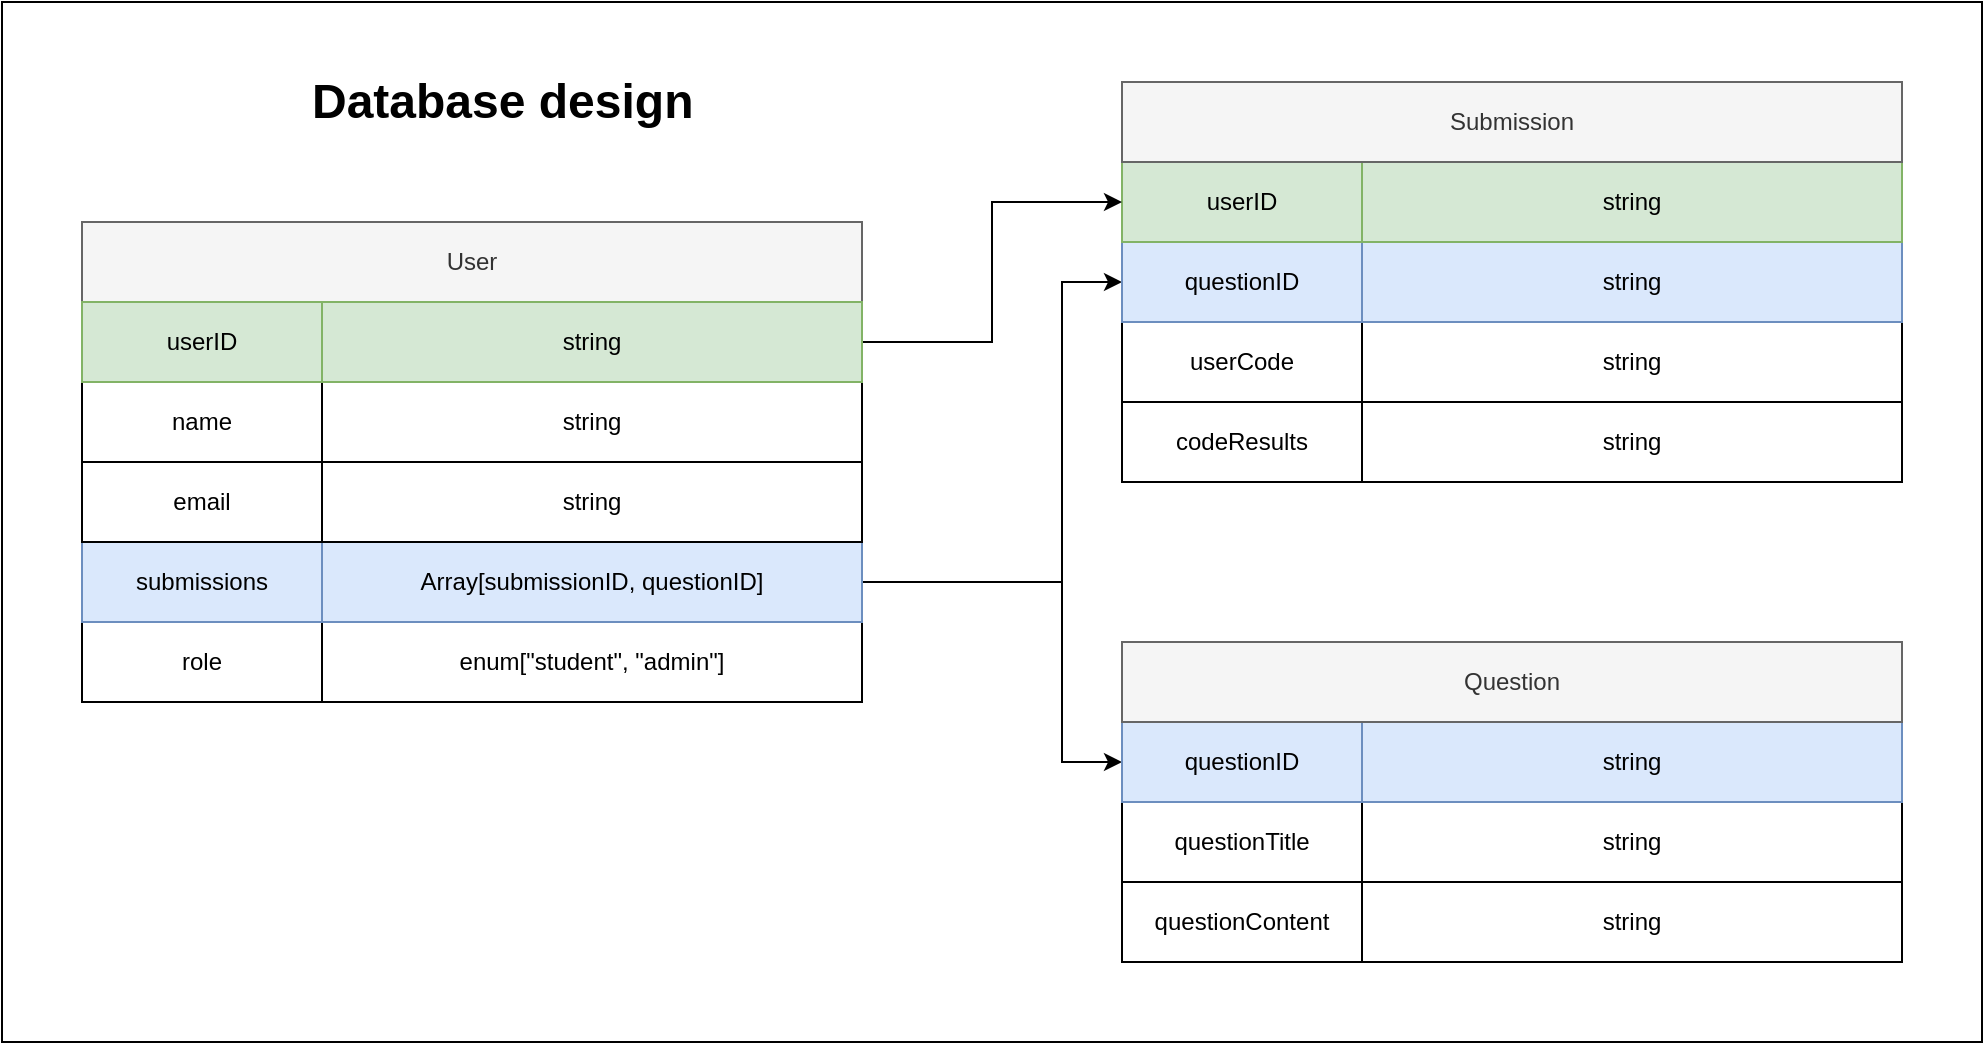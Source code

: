 <mxfile version="21.1.2" type="device">
  <diagram name="Page-1" id="X-0PKfQtnl4fATbN3AV_">
    <mxGraphModel dx="2284" dy="796" grid="1" gridSize="10" guides="1" tooltips="1" connect="1" arrows="1" fold="1" page="1" pageScale="1" pageWidth="850" pageHeight="1100" math="0" shadow="0">
      <root>
        <mxCell id="0" />
        <mxCell id="1" parent="0" />
        <mxCell id="SLmdqS__z21V0S5jzYKp-50" value="" style="rounded=0;whiteSpace=wrap;html=1;" vertex="1" parent="1">
          <mxGeometry x="-80" y="10" width="990" height="520" as="geometry" />
        </mxCell>
        <mxCell id="SLmdqS__z21V0S5jzYKp-3" value="role" style="rounded=0;whiteSpace=wrap;html=1;" vertex="1" parent="1">
          <mxGeometry x="-40" y="320" width="120" height="40" as="geometry" />
        </mxCell>
        <mxCell id="SLmdqS__z21V0S5jzYKp-4" value="enum[&quot;student&quot;, &quot;admin&quot;]" style="rounded=0;whiteSpace=wrap;html=1;" vertex="1" parent="1">
          <mxGeometry x="80" y="320" width="270" height="40" as="geometry" />
        </mxCell>
        <mxCell id="SLmdqS__z21V0S5jzYKp-5" value="submissions" style="rounded=0;whiteSpace=wrap;html=1;fillColor=#dae8fc;strokeColor=#6c8ebf;" vertex="1" parent="1">
          <mxGeometry x="-40" y="280" width="120" height="40" as="geometry" />
        </mxCell>
        <mxCell id="SLmdqS__z21V0S5jzYKp-47" style="edgeStyle=orthogonalEdgeStyle;rounded=0;orthogonalLoop=1;jettySize=auto;html=1;exitX=1;exitY=0.5;exitDx=0;exitDy=0;entryX=0;entryY=0.5;entryDx=0;entryDy=0;" edge="1" parent="1" source="SLmdqS__z21V0S5jzYKp-6" target="SLmdqS__z21V0S5jzYKp-17">
          <mxGeometry relative="1" as="geometry">
            <Array as="points">
              <mxPoint x="450" y="300" />
              <mxPoint x="450" y="150" />
            </Array>
          </mxGeometry>
        </mxCell>
        <mxCell id="SLmdqS__z21V0S5jzYKp-48" style="edgeStyle=orthogonalEdgeStyle;rounded=0;orthogonalLoop=1;jettySize=auto;html=1;exitX=1;exitY=0.5;exitDx=0;exitDy=0;entryX=0;entryY=0.5;entryDx=0;entryDy=0;" edge="1" parent="1" source="SLmdqS__z21V0S5jzYKp-6" target="SLmdqS__z21V0S5jzYKp-33">
          <mxGeometry relative="1" as="geometry">
            <Array as="points">
              <mxPoint x="450" y="300" />
              <mxPoint x="450" y="390" />
            </Array>
          </mxGeometry>
        </mxCell>
        <mxCell id="SLmdqS__z21V0S5jzYKp-6" value="Array[submissionID, questionID]" style="rounded=0;whiteSpace=wrap;html=1;fillColor=#dae8fc;strokeColor=#6c8ebf;" vertex="1" parent="1">
          <mxGeometry x="80" y="280" width="270" height="40" as="geometry" />
        </mxCell>
        <mxCell id="SLmdqS__z21V0S5jzYKp-7" value="email" style="rounded=0;whiteSpace=wrap;html=1;" vertex="1" parent="1">
          <mxGeometry x="-40" y="240" width="120" height="40" as="geometry" />
        </mxCell>
        <mxCell id="SLmdqS__z21V0S5jzYKp-8" value="string" style="rounded=0;whiteSpace=wrap;html=1;" vertex="1" parent="1">
          <mxGeometry x="80" y="240" width="270" height="40" as="geometry" />
        </mxCell>
        <mxCell id="SLmdqS__z21V0S5jzYKp-9" value="name" style="rounded=0;whiteSpace=wrap;html=1;" vertex="1" parent="1">
          <mxGeometry x="-40" y="200" width="120" height="40" as="geometry" />
        </mxCell>
        <mxCell id="SLmdqS__z21V0S5jzYKp-10" value="string" style="rounded=0;whiteSpace=wrap;html=1;" vertex="1" parent="1">
          <mxGeometry x="80" y="200" width="270" height="40" as="geometry" />
        </mxCell>
        <mxCell id="SLmdqS__z21V0S5jzYKp-12" value="User" style="rounded=0;whiteSpace=wrap;html=1;fillColor=#f5f5f5;fontColor=#333333;strokeColor=#666666;" vertex="1" parent="1">
          <mxGeometry x="-40" y="120" width="390" height="40" as="geometry" />
        </mxCell>
        <mxCell id="SLmdqS__z21V0S5jzYKp-13" value="codeResults" style="rounded=0;whiteSpace=wrap;html=1;" vertex="1" parent="1">
          <mxGeometry x="480" y="210" width="120" height="40" as="geometry" />
        </mxCell>
        <mxCell id="SLmdqS__z21V0S5jzYKp-14" value="string" style="rounded=0;whiteSpace=wrap;html=1;" vertex="1" parent="1">
          <mxGeometry x="600" y="210" width="270" height="40" as="geometry" />
        </mxCell>
        <mxCell id="SLmdqS__z21V0S5jzYKp-15" value="userCode" style="rounded=0;whiteSpace=wrap;html=1;" vertex="1" parent="1">
          <mxGeometry x="480" y="170" width="120" height="40" as="geometry" />
        </mxCell>
        <mxCell id="SLmdqS__z21V0S5jzYKp-16" value="string" style="rounded=0;whiteSpace=wrap;html=1;" vertex="1" parent="1">
          <mxGeometry x="600" y="170" width="270" height="40" as="geometry" />
        </mxCell>
        <mxCell id="SLmdqS__z21V0S5jzYKp-17" value="questionID" style="rounded=0;whiteSpace=wrap;html=1;fillColor=#dae8fc;strokeColor=#6c8ebf;" vertex="1" parent="1">
          <mxGeometry x="480" y="130" width="120" height="40" as="geometry" />
        </mxCell>
        <mxCell id="SLmdqS__z21V0S5jzYKp-18" value="string" style="rounded=0;whiteSpace=wrap;html=1;fillColor=#dae8fc;strokeColor=#6c8ebf;" vertex="1" parent="1">
          <mxGeometry x="600" y="130" width="270" height="40" as="geometry" />
        </mxCell>
        <mxCell id="SLmdqS__z21V0S5jzYKp-19" value="userID" style="rounded=0;whiteSpace=wrap;html=1;fillColor=#d5e8d4;strokeColor=#82b366;" vertex="1" parent="1">
          <mxGeometry x="480" y="90" width="120" height="40" as="geometry" />
        </mxCell>
        <mxCell id="SLmdqS__z21V0S5jzYKp-20" value="string" style="rounded=0;whiteSpace=wrap;html=1;fillColor=#d5e8d4;strokeColor=#82b366;" vertex="1" parent="1">
          <mxGeometry x="600" y="90" width="270" height="40" as="geometry" />
        </mxCell>
        <mxCell id="SLmdqS__z21V0S5jzYKp-21" value="Submission" style="rounded=0;whiteSpace=wrap;html=1;fillColor=#f5f5f5;fontColor=#333333;strokeColor=#666666;" vertex="1" parent="1">
          <mxGeometry x="480" y="50" width="390" height="40" as="geometry" />
        </mxCell>
        <mxCell id="SLmdqS__z21V0S5jzYKp-23" value="userID" style="rounded=0;whiteSpace=wrap;html=1;fillColor=#d5e8d4;strokeColor=#82b366;" vertex="1" parent="1">
          <mxGeometry x="-40" y="160" width="120" height="40" as="geometry" />
        </mxCell>
        <mxCell id="SLmdqS__z21V0S5jzYKp-46" style="edgeStyle=orthogonalEdgeStyle;rounded=0;orthogonalLoop=1;jettySize=auto;html=1;exitX=1;exitY=0.5;exitDx=0;exitDy=0;entryX=0;entryY=0.5;entryDx=0;entryDy=0;" edge="1" parent="1" source="SLmdqS__z21V0S5jzYKp-24" target="SLmdqS__z21V0S5jzYKp-19">
          <mxGeometry relative="1" as="geometry" />
        </mxCell>
        <mxCell id="SLmdqS__z21V0S5jzYKp-24" value="string" style="rounded=0;whiteSpace=wrap;html=1;fillColor=#d5e8d4;strokeColor=#82b366;" vertex="1" parent="1">
          <mxGeometry x="80" y="160" width="270" height="40" as="geometry" />
        </mxCell>
        <mxCell id="SLmdqS__z21V0S5jzYKp-29" value="questionContent" style="rounded=0;whiteSpace=wrap;html=1;" vertex="1" parent="1">
          <mxGeometry x="480" y="450" width="120" height="40" as="geometry" />
        </mxCell>
        <mxCell id="SLmdqS__z21V0S5jzYKp-30" value="string" style="rounded=0;whiteSpace=wrap;html=1;" vertex="1" parent="1">
          <mxGeometry x="600" y="450" width="270" height="40" as="geometry" />
        </mxCell>
        <mxCell id="SLmdqS__z21V0S5jzYKp-31" value="questionTitle" style="rounded=0;whiteSpace=wrap;html=1;" vertex="1" parent="1">
          <mxGeometry x="480" y="410" width="120" height="40" as="geometry" />
        </mxCell>
        <mxCell id="SLmdqS__z21V0S5jzYKp-32" value="string" style="rounded=0;whiteSpace=wrap;html=1;" vertex="1" parent="1">
          <mxGeometry x="600" y="410" width="270" height="40" as="geometry" />
        </mxCell>
        <mxCell id="SLmdqS__z21V0S5jzYKp-33" value="questionID" style="rounded=0;whiteSpace=wrap;html=1;fillColor=#dae8fc;strokeColor=#6c8ebf;" vertex="1" parent="1">
          <mxGeometry x="480" y="370" width="120" height="40" as="geometry" />
        </mxCell>
        <mxCell id="SLmdqS__z21V0S5jzYKp-34" value="string" style="rounded=0;whiteSpace=wrap;html=1;fillColor=#dae8fc;strokeColor=#6c8ebf;" vertex="1" parent="1">
          <mxGeometry x="600" y="370" width="270" height="40" as="geometry" />
        </mxCell>
        <mxCell id="SLmdqS__z21V0S5jzYKp-35" value="Question" style="rounded=0;whiteSpace=wrap;html=1;fillColor=#f5f5f5;fontColor=#333333;strokeColor=#666666;" vertex="1" parent="1">
          <mxGeometry x="480" y="330" width="390" height="40" as="geometry" />
        </mxCell>
        <mxCell id="SLmdqS__z21V0S5jzYKp-49" value="&lt;h1&gt;Database design&lt;/h1&gt;" style="text;html=1;strokeColor=none;fillColor=none;spacing=5;spacingTop=-20;whiteSpace=wrap;overflow=hidden;rounded=0;" vertex="1" parent="1">
          <mxGeometry x="70" y="40" width="200" height="40" as="geometry" />
        </mxCell>
      </root>
    </mxGraphModel>
  </diagram>
</mxfile>
